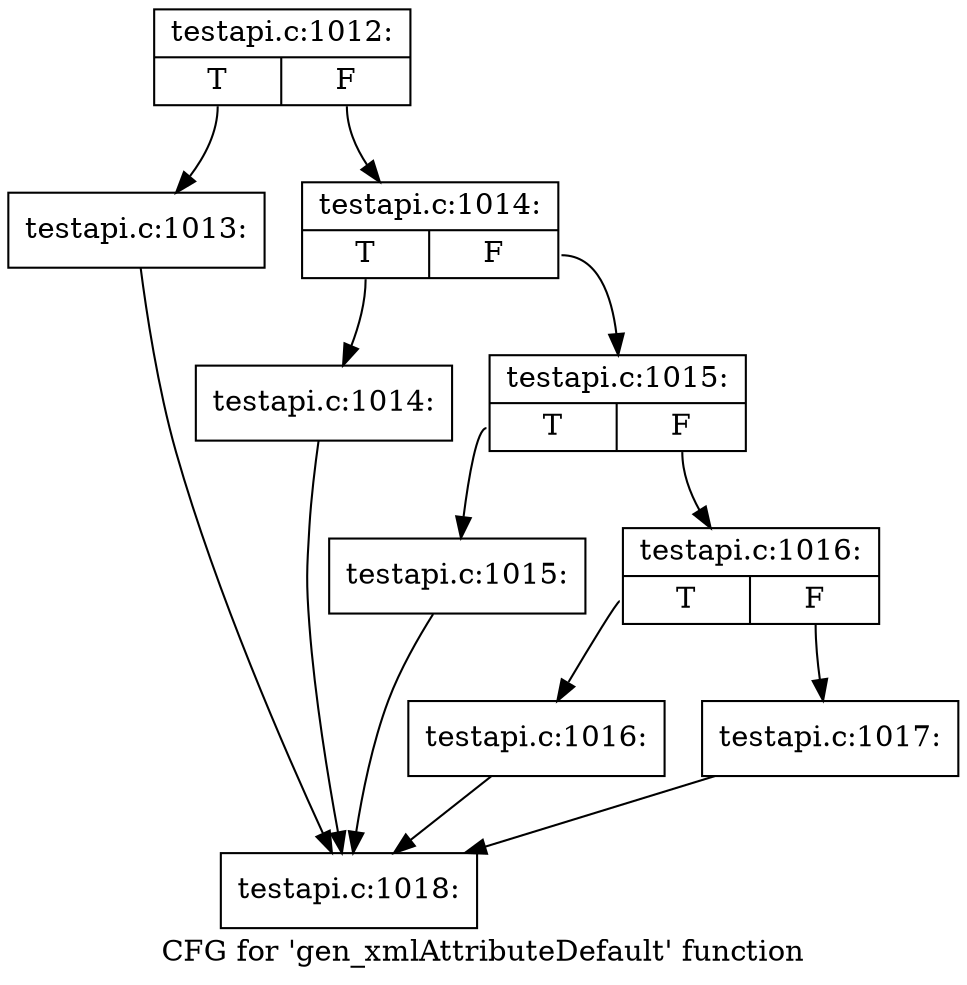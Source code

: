 digraph "CFG for 'gen_xmlAttributeDefault' function" {
	label="CFG for 'gen_xmlAttributeDefault' function";

	Node0x4e4a2e0 [shape=record,label="{testapi.c:1012:|{<s0>T|<s1>F}}"];
	Node0x4e4a2e0:s0 -> Node0x4e4ad30;
	Node0x4e4a2e0:s1 -> Node0x4e4ad80;
	Node0x4e4ad30 [shape=record,label="{testapi.c:1013:}"];
	Node0x4e4ad30 -> Node0x4e48bc0;
	Node0x4e4ad80 [shape=record,label="{testapi.c:1014:|{<s0>T|<s1>F}}"];
	Node0x4e4ad80:s0 -> Node0x4e4b210;
	Node0x4e4ad80:s1 -> Node0x4e4b260;
	Node0x4e4b210 [shape=record,label="{testapi.c:1014:}"];
	Node0x4e4b210 -> Node0x4e48bc0;
	Node0x4e4b260 [shape=record,label="{testapi.c:1015:|{<s0>T|<s1>F}}"];
	Node0x4e4b260:s0 -> Node0x4e4b6f0;
	Node0x4e4b260:s1 -> Node0x4e4b740;
	Node0x4e4b6f0 [shape=record,label="{testapi.c:1015:}"];
	Node0x4e4b6f0 -> Node0x4e48bc0;
	Node0x4e4b740 [shape=record,label="{testapi.c:1016:|{<s0>T|<s1>F}}"];
	Node0x4e4b740:s0 -> Node0x4e4bbd0;
	Node0x4e4b740:s1 -> Node0x4e4bc20;
	Node0x4e4bbd0 [shape=record,label="{testapi.c:1016:}"];
	Node0x4e4bbd0 -> Node0x4e48bc0;
	Node0x4e4bc20 [shape=record,label="{testapi.c:1017:}"];
	Node0x4e4bc20 -> Node0x4e48bc0;
	Node0x4e48bc0 [shape=record,label="{testapi.c:1018:}"];
}
